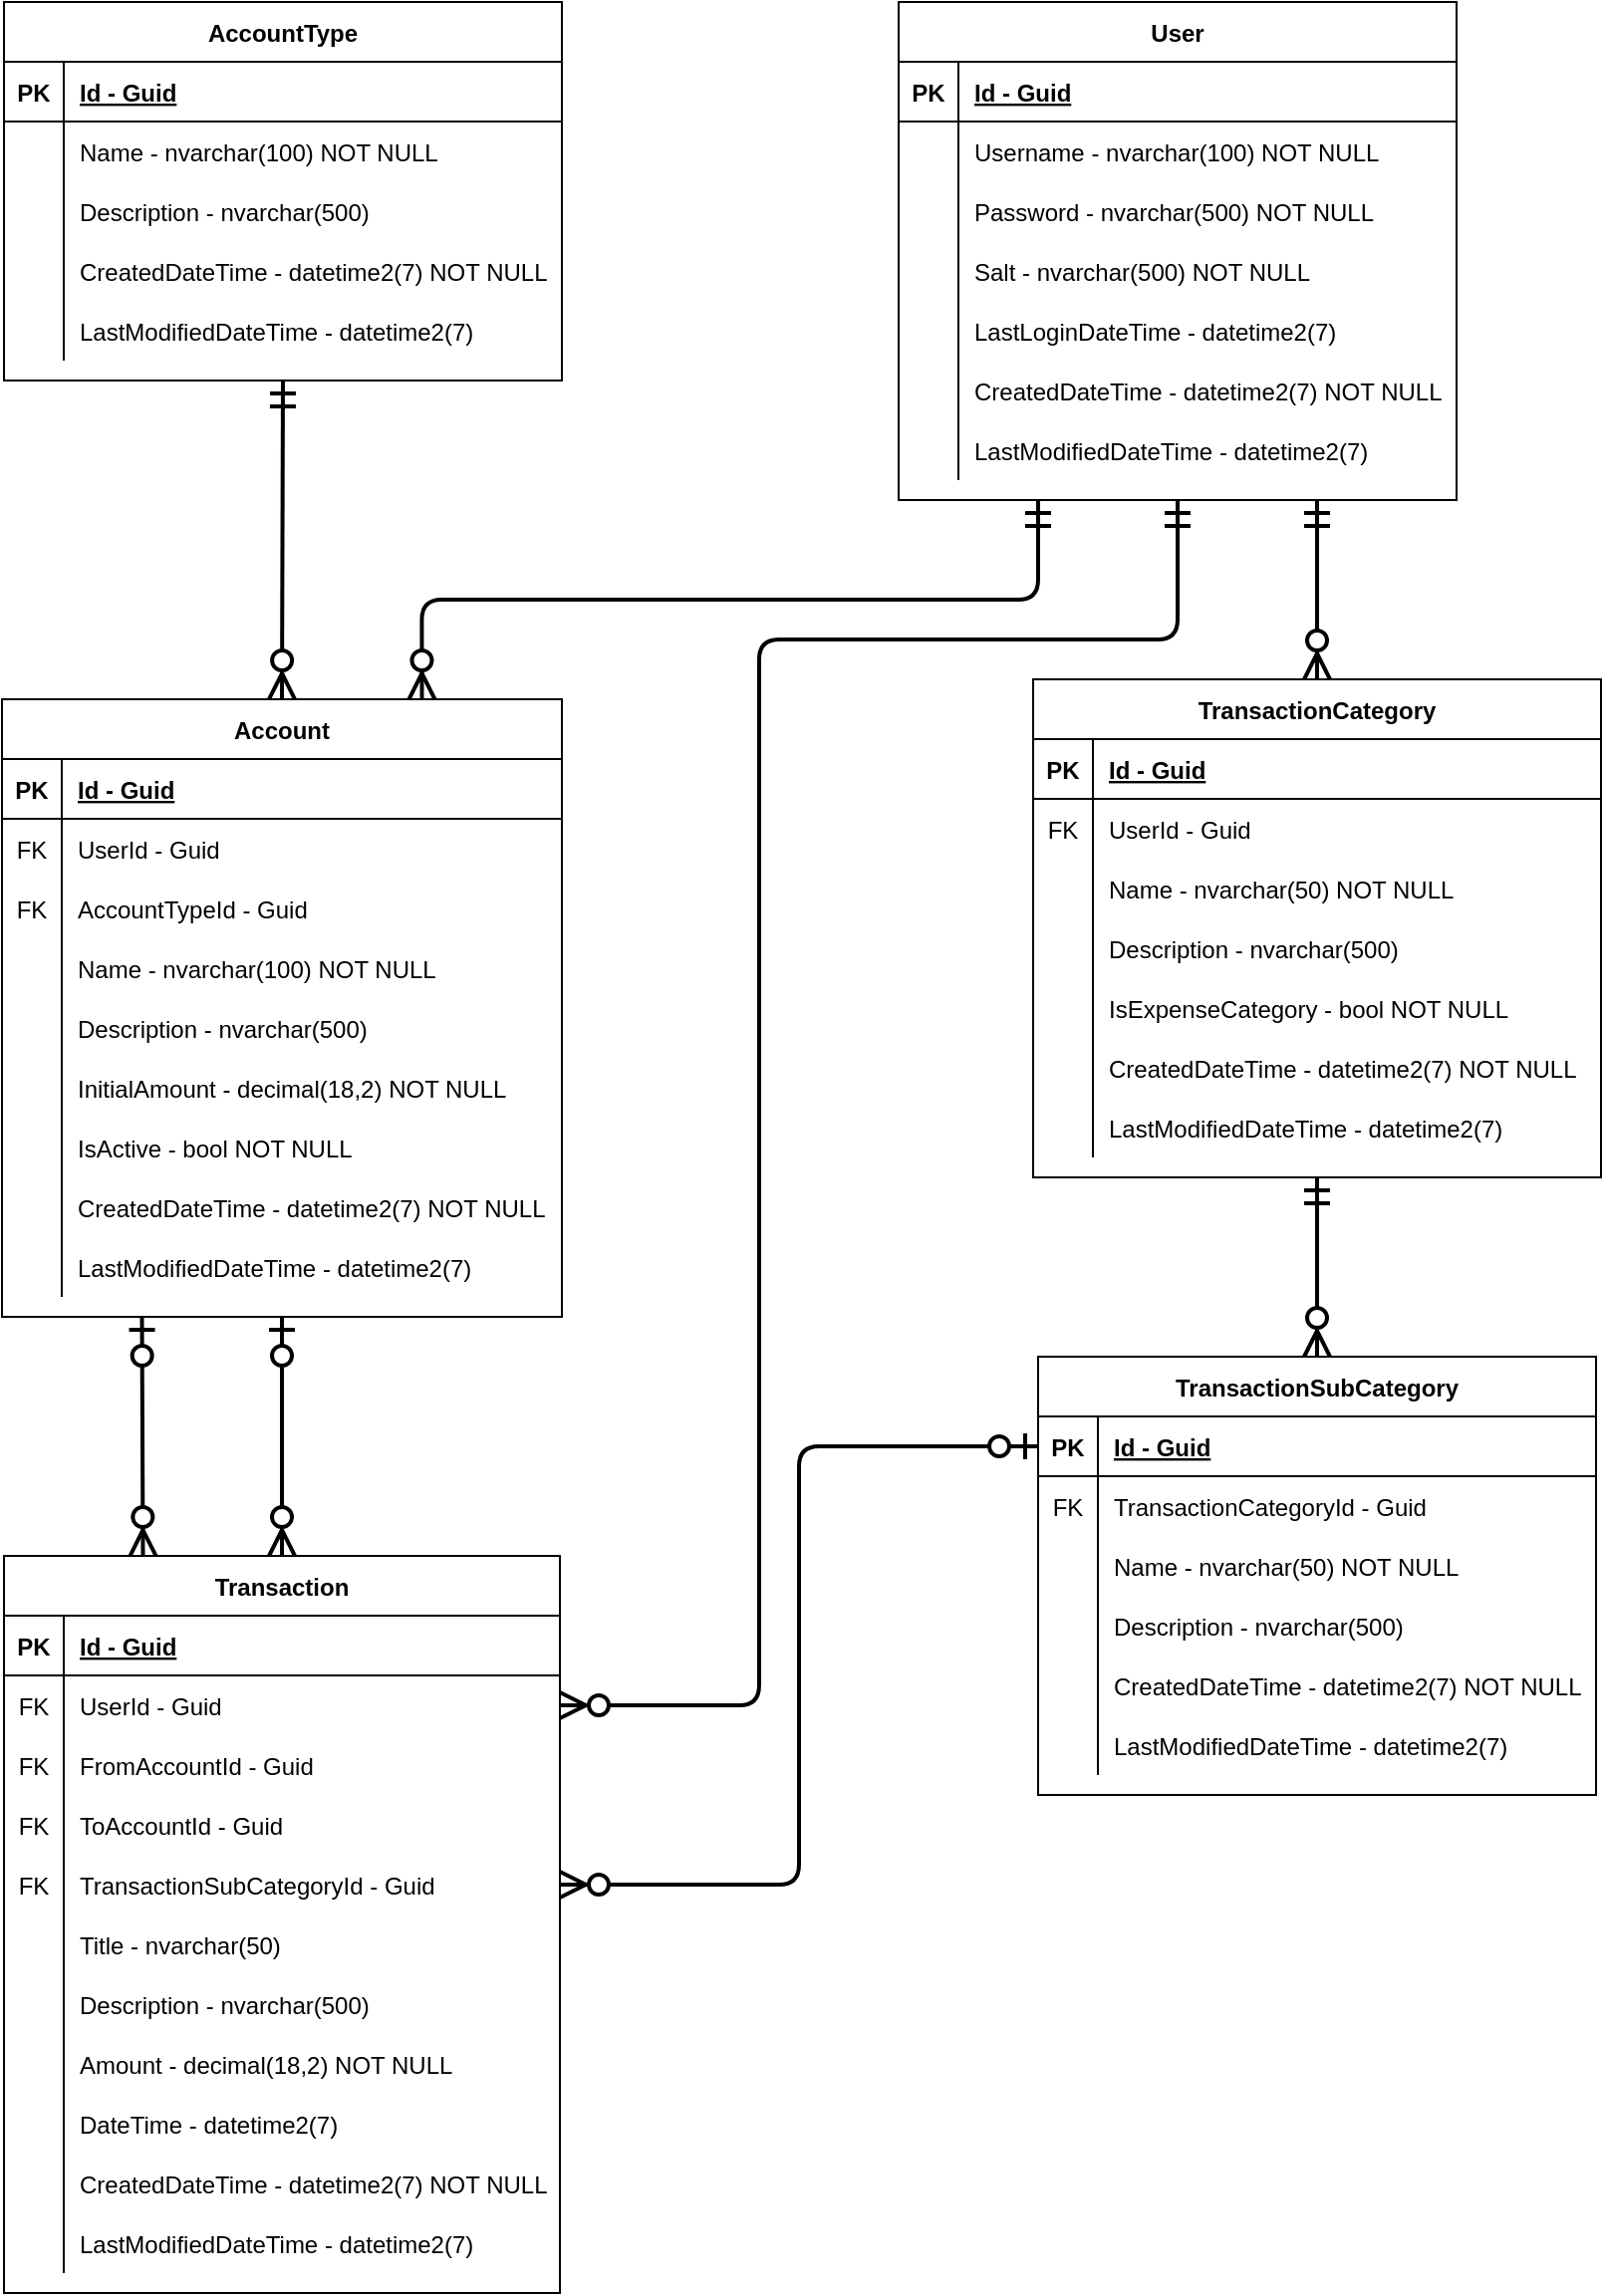 <mxfile version="14.6.13" type="device"><diagram id="8H6qmk9uE7mDLaGIEuPX" name="WalletManager"><mxGraphModel dx="1422" dy="822" grid="1" gridSize="10" guides="1" tooltips="1" connect="1" arrows="1" fold="1" page="1" pageScale="1" pageWidth="827" pageHeight="1169" math="0" shadow="0"><root><mxCell id="0"/><mxCell id="1" parent="0"/><mxCell id="fDsF1Qr9sUk14-kBXj8M-1" value="User" style="shape=table;startSize=30;container=1;collapsible=1;childLayout=tableLayout;fixedRows=1;rowLines=0;fontStyle=1;align=center;resizeLast=1;" vertex="1" parent="1"><mxGeometry x="460" y="10" width="280" height="250" as="geometry"/></mxCell><mxCell id="fDsF1Qr9sUk14-kBXj8M-2" value="" style="shape=partialRectangle;collapsible=0;dropTarget=0;pointerEvents=0;fillColor=none;top=0;left=0;bottom=1;right=0;points=[[0,0.5],[1,0.5]];portConstraint=eastwest;" vertex="1" parent="fDsF1Qr9sUk14-kBXj8M-1"><mxGeometry y="30" width="280" height="30" as="geometry"/></mxCell><mxCell id="fDsF1Qr9sUk14-kBXj8M-3" value="PK" style="shape=partialRectangle;connectable=0;fillColor=none;top=0;left=0;bottom=0;right=0;fontStyle=1;overflow=hidden;" vertex="1" parent="fDsF1Qr9sUk14-kBXj8M-2"><mxGeometry width="30" height="30" as="geometry"/></mxCell><mxCell id="fDsF1Qr9sUk14-kBXj8M-4" value="Id - Guid" style="shape=partialRectangle;connectable=0;fillColor=none;top=0;left=0;bottom=0;right=0;align=left;spacingLeft=6;fontStyle=5;overflow=hidden;" vertex="1" parent="fDsF1Qr9sUk14-kBXj8M-2"><mxGeometry x="30" width="250" height="30" as="geometry"/></mxCell><mxCell id="fDsF1Qr9sUk14-kBXj8M-5" value="" style="shape=partialRectangle;collapsible=0;dropTarget=0;pointerEvents=0;fillColor=none;top=0;left=0;bottom=0;right=0;points=[[0,0.5],[1,0.5]];portConstraint=eastwest;" vertex="1" parent="fDsF1Qr9sUk14-kBXj8M-1"><mxGeometry y="60" width="280" height="30" as="geometry"/></mxCell><mxCell id="fDsF1Qr9sUk14-kBXj8M-6" value="" style="shape=partialRectangle;connectable=0;fillColor=none;top=0;left=0;bottom=0;right=0;editable=1;overflow=hidden;" vertex="1" parent="fDsF1Qr9sUk14-kBXj8M-5"><mxGeometry width="30" height="30" as="geometry"/></mxCell><mxCell id="fDsF1Qr9sUk14-kBXj8M-7" value="Username - nvarchar(100) NOT NULL" style="shape=partialRectangle;connectable=0;fillColor=none;top=0;left=0;bottom=0;right=0;align=left;spacingLeft=6;overflow=hidden;" vertex="1" parent="fDsF1Qr9sUk14-kBXj8M-5"><mxGeometry x="30" width="250" height="30" as="geometry"/></mxCell><mxCell id="fDsF1Qr9sUk14-kBXj8M-8" value="" style="shape=partialRectangle;collapsible=0;dropTarget=0;pointerEvents=0;fillColor=none;top=0;left=0;bottom=0;right=0;points=[[0,0.5],[1,0.5]];portConstraint=eastwest;" vertex="1" parent="fDsF1Qr9sUk14-kBXj8M-1"><mxGeometry y="90" width="280" height="30" as="geometry"/></mxCell><mxCell id="fDsF1Qr9sUk14-kBXj8M-9" value="" style="shape=partialRectangle;connectable=0;fillColor=none;top=0;left=0;bottom=0;right=0;editable=1;overflow=hidden;" vertex="1" parent="fDsF1Qr9sUk14-kBXj8M-8"><mxGeometry width="30" height="30" as="geometry"/></mxCell><mxCell id="fDsF1Qr9sUk14-kBXj8M-10" value="Password - nvarchar(500) NOT NULL" style="shape=partialRectangle;connectable=0;fillColor=none;top=0;left=0;bottom=0;right=0;align=left;spacingLeft=6;overflow=hidden;" vertex="1" parent="fDsF1Qr9sUk14-kBXj8M-8"><mxGeometry x="30" width="250" height="30" as="geometry"/></mxCell><mxCell id="fDsF1Qr9sUk14-kBXj8M-11" value="" style="shape=partialRectangle;collapsible=0;dropTarget=0;pointerEvents=0;fillColor=none;top=0;left=0;bottom=0;right=0;points=[[0,0.5],[1,0.5]];portConstraint=eastwest;" vertex="1" parent="fDsF1Qr9sUk14-kBXj8M-1"><mxGeometry y="120" width="280" height="30" as="geometry"/></mxCell><mxCell id="fDsF1Qr9sUk14-kBXj8M-12" value="" style="shape=partialRectangle;connectable=0;fillColor=none;top=0;left=0;bottom=0;right=0;editable=1;overflow=hidden;" vertex="1" parent="fDsF1Qr9sUk14-kBXj8M-11"><mxGeometry width="30" height="30" as="geometry"/></mxCell><mxCell id="fDsF1Qr9sUk14-kBXj8M-13" value="Salt - nvarchar(500) NOT NULL" style="shape=partialRectangle;connectable=0;fillColor=none;top=0;left=0;bottom=0;right=0;align=left;spacingLeft=6;overflow=hidden;" vertex="1" parent="fDsF1Qr9sUk14-kBXj8M-11"><mxGeometry x="30" width="250" height="30" as="geometry"/></mxCell><mxCell id="fDsF1Qr9sUk14-kBXj8M-14" value="" style="shape=partialRectangle;collapsible=0;dropTarget=0;pointerEvents=0;fillColor=none;top=0;left=0;bottom=0;right=0;points=[[0,0.5],[1,0.5]];portConstraint=eastwest;" vertex="1" parent="fDsF1Qr9sUk14-kBXj8M-1"><mxGeometry y="150" width="280" height="30" as="geometry"/></mxCell><mxCell id="fDsF1Qr9sUk14-kBXj8M-15" value="" style="shape=partialRectangle;connectable=0;fillColor=none;top=0;left=0;bottom=0;right=0;editable=1;overflow=hidden;" vertex="1" parent="fDsF1Qr9sUk14-kBXj8M-14"><mxGeometry width="30" height="30" as="geometry"/></mxCell><mxCell id="fDsF1Qr9sUk14-kBXj8M-16" value="LastLoginDateTime - datetime2(7)" style="shape=partialRectangle;connectable=0;fillColor=none;top=0;left=0;bottom=0;right=0;align=left;spacingLeft=6;overflow=hidden;" vertex="1" parent="fDsF1Qr9sUk14-kBXj8M-14"><mxGeometry x="30" width="250" height="30" as="geometry"/></mxCell><mxCell id="fDsF1Qr9sUk14-kBXj8M-18" value="" style="shape=partialRectangle;collapsible=0;dropTarget=0;pointerEvents=0;fillColor=none;top=0;left=0;bottom=0;right=0;points=[[0,0.5],[1,0.5]];portConstraint=eastwest;" vertex="1" parent="fDsF1Qr9sUk14-kBXj8M-1"><mxGeometry y="180" width="280" height="30" as="geometry"/></mxCell><mxCell id="fDsF1Qr9sUk14-kBXj8M-19" value="" style="shape=partialRectangle;connectable=0;fillColor=none;top=0;left=0;bottom=0;right=0;editable=1;overflow=hidden;" vertex="1" parent="fDsF1Qr9sUk14-kBXj8M-18"><mxGeometry width="30" height="30" as="geometry"/></mxCell><mxCell id="fDsF1Qr9sUk14-kBXj8M-20" value="CreatedDateTime - datetime2(7) NOT NULL" style="shape=partialRectangle;connectable=0;fillColor=none;top=0;left=0;bottom=0;right=0;align=left;spacingLeft=6;overflow=hidden;" vertex="1" parent="fDsF1Qr9sUk14-kBXj8M-18"><mxGeometry x="30" width="250" height="30" as="geometry"/></mxCell><mxCell id="fDsF1Qr9sUk14-kBXj8M-21" value="" style="shape=partialRectangle;collapsible=0;dropTarget=0;pointerEvents=0;fillColor=none;top=0;left=0;bottom=0;right=0;points=[[0,0.5],[1,0.5]];portConstraint=eastwest;" vertex="1" parent="fDsF1Qr9sUk14-kBXj8M-1"><mxGeometry y="210" width="280" height="30" as="geometry"/></mxCell><mxCell id="fDsF1Qr9sUk14-kBXj8M-22" value="" style="shape=partialRectangle;connectable=0;fillColor=none;top=0;left=0;bottom=0;right=0;editable=1;overflow=hidden;" vertex="1" parent="fDsF1Qr9sUk14-kBXj8M-21"><mxGeometry width="30" height="30" as="geometry"/></mxCell><mxCell id="fDsF1Qr9sUk14-kBXj8M-23" value="LastModifiedDateTime - datetime2(7)" style="shape=partialRectangle;connectable=0;fillColor=none;top=0;left=0;bottom=0;right=0;align=left;spacingLeft=6;overflow=hidden;" vertex="1" parent="fDsF1Qr9sUk14-kBXj8M-21"><mxGeometry x="30" width="250" height="30" as="geometry"/></mxCell><mxCell id="fDsF1Qr9sUk14-kBXj8M-24" value="AccountType" style="shape=table;startSize=30;container=1;collapsible=1;childLayout=tableLayout;fixedRows=1;rowLines=0;fontStyle=1;align=center;resizeLast=1;" vertex="1" parent="1"><mxGeometry x="11" y="10" width="280" height="190" as="geometry"/></mxCell><mxCell id="fDsF1Qr9sUk14-kBXj8M-25" value="" style="shape=partialRectangle;collapsible=0;dropTarget=0;pointerEvents=0;fillColor=none;top=0;left=0;bottom=1;right=0;points=[[0,0.5],[1,0.5]];portConstraint=eastwest;" vertex="1" parent="fDsF1Qr9sUk14-kBXj8M-24"><mxGeometry y="30" width="280" height="30" as="geometry"/></mxCell><mxCell id="fDsF1Qr9sUk14-kBXj8M-26" value="PK" style="shape=partialRectangle;connectable=0;fillColor=none;top=0;left=0;bottom=0;right=0;fontStyle=1;overflow=hidden;" vertex="1" parent="fDsF1Qr9sUk14-kBXj8M-25"><mxGeometry width="30" height="30" as="geometry"/></mxCell><mxCell id="fDsF1Qr9sUk14-kBXj8M-27" value="Id - Guid" style="shape=partialRectangle;connectable=0;fillColor=none;top=0;left=0;bottom=0;right=0;align=left;spacingLeft=6;fontStyle=5;overflow=hidden;" vertex="1" parent="fDsF1Qr9sUk14-kBXj8M-25"><mxGeometry x="30" width="250" height="30" as="geometry"/></mxCell><mxCell id="fDsF1Qr9sUk14-kBXj8M-28" value="" style="shape=partialRectangle;collapsible=0;dropTarget=0;pointerEvents=0;fillColor=none;top=0;left=0;bottom=0;right=0;points=[[0,0.5],[1,0.5]];portConstraint=eastwest;" vertex="1" parent="fDsF1Qr9sUk14-kBXj8M-24"><mxGeometry y="60" width="280" height="30" as="geometry"/></mxCell><mxCell id="fDsF1Qr9sUk14-kBXj8M-29" value="" style="shape=partialRectangle;connectable=0;fillColor=none;top=0;left=0;bottom=0;right=0;editable=1;overflow=hidden;" vertex="1" parent="fDsF1Qr9sUk14-kBXj8M-28"><mxGeometry width="30" height="30" as="geometry"/></mxCell><mxCell id="fDsF1Qr9sUk14-kBXj8M-30" value="Name - nvarchar(100) NOT NULL" style="shape=partialRectangle;connectable=0;fillColor=none;top=0;left=0;bottom=0;right=0;align=left;spacingLeft=6;overflow=hidden;" vertex="1" parent="fDsF1Qr9sUk14-kBXj8M-28"><mxGeometry x="30" width="250" height="30" as="geometry"/></mxCell><mxCell id="fDsF1Qr9sUk14-kBXj8M-31" value="" style="shape=partialRectangle;collapsible=0;dropTarget=0;pointerEvents=0;fillColor=none;top=0;left=0;bottom=0;right=0;points=[[0,0.5],[1,0.5]];portConstraint=eastwest;" vertex="1" parent="fDsF1Qr9sUk14-kBXj8M-24"><mxGeometry y="90" width="280" height="30" as="geometry"/></mxCell><mxCell id="fDsF1Qr9sUk14-kBXj8M-32" value="" style="shape=partialRectangle;connectable=0;fillColor=none;top=0;left=0;bottom=0;right=0;editable=1;overflow=hidden;" vertex="1" parent="fDsF1Qr9sUk14-kBXj8M-31"><mxGeometry width="30" height="30" as="geometry"/></mxCell><mxCell id="fDsF1Qr9sUk14-kBXj8M-33" value="Description - nvarchar(500)" style="shape=partialRectangle;connectable=0;fillColor=none;top=0;left=0;bottom=0;right=0;align=left;spacingLeft=6;overflow=hidden;" vertex="1" parent="fDsF1Qr9sUk14-kBXj8M-31"><mxGeometry x="30" width="250" height="30" as="geometry"/></mxCell><mxCell id="fDsF1Qr9sUk14-kBXj8M-34" value="" style="shape=partialRectangle;collapsible=0;dropTarget=0;pointerEvents=0;fillColor=none;top=0;left=0;bottom=0;right=0;points=[[0,0.5],[1,0.5]];portConstraint=eastwest;" vertex="1" parent="fDsF1Qr9sUk14-kBXj8M-24"><mxGeometry y="120" width="280" height="30" as="geometry"/></mxCell><mxCell id="fDsF1Qr9sUk14-kBXj8M-35" value="" style="shape=partialRectangle;connectable=0;fillColor=none;top=0;left=0;bottom=0;right=0;editable=1;overflow=hidden;" vertex="1" parent="fDsF1Qr9sUk14-kBXj8M-34"><mxGeometry width="30" height="30" as="geometry"/></mxCell><mxCell id="fDsF1Qr9sUk14-kBXj8M-36" value="CreatedDateTime - datetime2(7) NOT NULL" style="shape=partialRectangle;connectable=0;fillColor=none;top=0;left=0;bottom=0;right=0;align=left;spacingLeft=6;overflow=hidden;" vertex="1" parent="fDsF1Qr9sUk14-kBXj8M-34"><mxGeometry x="30" width="250" height="30" as="geometry"/></mxCell><mxCell id="fDsF1Qr9sUk14-kBXj8M-37" value="" style="shape=partialRectangle;collapsible=0;dropTarget=0;pointerEvents=0;fillColor=none;top=0;left=0;bottom=0;right=0;points=[[0,0.5],[1,0.5]];portConstraint=eastwest;" vertex="1" parent="fDsF1Qr9sUk14-kBXj8M-24"><mxGeometry y="150" width="280" height="30" as="geometry"/></mxCell><mxCell id="fDsF1Qr9sUk14-kBXj8M-38" value="" style="shape=partialRectangle;connectable=0;fillColor=none;top=0;left=0;bottom=0;right=0;editable=1;overflow=hidden;" vertex="1" parent="fDsF1Qr9sUk14-kBXj8M-37"><mxGeometry width="30" height="30" as="geometry"/></mxCell><mxCell id="fDsF1Qr9sUk14-kBXj8M-39" value="LastModifiedDateTime - datetime2(7)" style="shape=partialRectangle;connectable=0;fillColor=none;top=0;left=0;bottom=0;right=0;align=left;spacingLeft=6;overflow=hidden;" vertex="1" parent="fDsF1Qr9sUk14-kBXj8M-37"><mxGeometry x="30" width="250" height="30" as="geometry"/></mxCell><mxCell id="fDsF1Qr9sUk14-kBXj8M-40" value="Account" style="shape=table;startSize=30;container=1;collapsible=1;childLayout=tableLayout;fixedRows=1;rowLines=0;fontStyle=1;align=center;resizeLast=1;" vertex="1" parent="1"><mxGeometry x="10" y="360" width="281" height="310" as="geometry"/></mxCell><mxCell id="fDsF1Qr9sUk14-kBXj8M-41" value="" style="shape=partialRectangle;collapsible=0;dropTarget=0;pointerEvents=0;fillColor=none;top=0;left=0;bottom=1;right=0;points=[[0,0.5],[1,0.5]];portConstraint=eastwest;" vertex="1" parent="fDsF1Qr9sUk14-kBXj8M-40"><mxGeometry y="30" width="281" height="30" as="geometry"/></mxCell><mxCell id="fDsF1Qr9sUk14-kBXj8M-42" value="PK" style="shape=partialRectangle;connectable=0;fillColor=none;top=0;left=0;bottom=0;right=0;fontStyle=1;overflow=hidden;" vertex="1" parent="fDsF1Qr9sUk14-kBXj8M-41"><mxGeometry width="30" height="30" as="geometry"/></mxCell><mxCell id="fDsF1Qr9sUk14-kBXj8M-43" value="Id - Guid" style="shape=partialRectangle;connectable=0;fillColor=none;top=0;left=0;bottom=0;right=0;align=left;spacingLeft=6;fontStyle=5;overflow=hidden;" vertex="1" parent="fDsF1Qr9sUk14-kBXj8M-41"><mxGeometry x="30" width="251" height="30" as="geometry"/></mxCell><mxCell id="fDsF1Qr9sUk14-kBXj8M-44" value="" style="shape=partialRectangle;collapsible=0;dropTarget=0;pointerEvents=0;fillColor=none;top=0;left=0;bottom=0;right=0;points=[[0,0.5],[1,0.5]];portConstraint=eastwest;" vertex="1" parent="fDsF1Qr9sUk14-kBXj8M-40"><mxGeometry y="60" width="281" height="30" as="geometry"/></mxCell><mxCell id="fDsF1Qr9sUk14-kBXj8M-45" value="FK" style="shape=partialRectangle;connectable=0;fillColor=none;top=0;left=0;bottom=0;right=0;editable=1;overflow=hidden;" vertex="1" parent="fDsF1Qr9sUk14-kBXj8M-44"><mxGeometry width="30" height="30" as="geometry"/></mxCell><mxCell id="fDsF1Qr9sUk14-kBXj8M-46" value="UserId - Guid" style="shape=partialRectangle;connectable=0;fillColor=none;top=0;left=0;bottom=0;right=0;align=left;spacingLeft=6;overflow=hidden;" vertex="1" parent="fDsF1Qr9sUk14-kBXj8M-44"><mxGeometry x="30" width="251" height="30" as="geometry"/></mxCell><mxCell id="fDsF1Qr9sUk14-kBXj8M-53" value="" style="shape=partialRectangle;collapsible=0;dropTarget=0;pointerEvents=0;fillColor=none;top=0;left=0;bottom=0;right=0;points=[[0,0.5],[1,0.5]];portConstraint=eastwest;" vertex="1" parent="fDsF1Qr9sUk14-kBXj8M-40"><mxGeometry y="90" width="281" height="30" as="geometry"/></mxCell><mxCell id="fDsF1Qr9sUk14-kBXj8M-54" value="FK" style="shape=partialRectangle;connectable=0;fillColor=none;top=0;left=0;bottom=0;right=0;editable=1;overflow=hidden;" vertex="1" parent="fDsF1Qr9sUk14-kBXj8M-53"><mxGeometry width="30" height="30" as="geometry"/></mxCell><mxCell id="fDsF1Qr9sUk14-kBXj8M-55" value="AccountTypeId - Guid" style="shape=partialRectangle;connectable=0;fillColor=none;top=0;left=0;bottom=0;right=0;align=left;spacingLeft=6;overflow=hidden;" vertex="1" parent="fDsF1Qr9sUk14-kBXj8M-53"><mxGeometry x="30" width="251" height="30" as="geometry"/></mxCell><mxCell id="fDsF1Qr9sUk14-kBXj8M-47" value="" style="shape=partialRectangle;collapsible=0;dropTarget=0;pointerEvents=0;fillColor=none;top=0;left=0;bottom=0;right=0;points=[[0,0.5],[1,0.5]];portConstraint=eastwest;" vertex="1" parent="fDsF1Qr9sUk14-kBXj8M-40"><mxGeometry y="120" width="281" height="30" as="geometry"/></mxCell><mxCell id="fDsF1Qr9sUk14-kBXj8M-48" value="" style="shape=partialRectangle;connectable=0;fillColor=none;top=0;left=0;bottom=0;right=0;editable=1;overflow=hidden;" vertex="1" parent="fDsF1Qr9sUk14-kBXj8M-47"><mxGeometry width="30" height="30" as="geometry"/></mxCell><mxCell id="fDsF1Qr9sUk14-kBXj8M-49" value="Name - nvarchar(100) NOT NULL" style="shape=partialRectangle;connectable=0;fillColor=none;top=0;left=0;bottom=0;right=0;align=left;spacingLeft=6;overflow=hidden;" vertex="1" parent="fDsF1Qr9sUk14-kBXj8M-47"><mxGeometry x="30" width="251" height="30" as="geometry"/></mxCell><mxCell id="fDsF1Qr9sUk14-kBXj8M-50" value="" style="shape=partialRectangle;collapsible=0;dropTarget=0;pointerEvents=0;fillColor=none;top=0;left=0;bottom=0;right=0;points=[[0,0.5],[1,0.5]];portConstraint=eastwest;" vertex="1" parent="fDsF1Qr9sUk14-kBXj8M-40"><mxGeometry y="150" width="281" height="30" as="geometry"/></mxCell><mxCell id="fDsF1Qr9sUk14-kBXj8M-51" value="" style="shape=partialRectangle;connectable=0;fillColor=none;top=0;left=0;bottom=0;right=0;editable=1;overflow=hidden;" vertex="1" parent="fDsF1Qr9sUk14-kBXj8M-50"><mxGeometry width="30" height="30" as="geometry"/></mxCell><mxCell id="fDsF1Qr9sUk14-kBXj8M-52" value="Description - nvarchar(500)" style="shape=partialRectangle;connectable=0;fillColor=none;top=0;left=0;bottom=0;right=0;align=left;spacingLeft=6;overflow=hidden;" vertex="1" parent="fDsF1Qr9sUk14-kBXj8M-50"><mxGeometry x="30" width="251" height="30" as="geometry"/></mxCell><mxCell id="fDsF1Qr9sUk14-kBXj8M-56" value="" style="shape=partialRectangle;collapsible=0;dropTarget=0;pointerEvents=0;fillColor=none;top=0;left=0;bottom=0;right=0;points=[[0,0.5],[1,0.5]];portConstraint=eastwest;" vertex="1" parent="fDsF1Qr9sUk14-kBXj8M-40"><mxGeometry y="180" width="281" height="30" as="geometry"/></mxCell><mxCell id="fDsF1Qr9sUk14-kBXj8M-57" value="" style="shape=partialRectangle;connectable=0;fillColor=none;top=0;left=0;bottom=0;right=0;editable=1;overflow=hidden;" vertex="1" parent="fDsF1Qr9sUk14-kBXj8M-56"><mxGeometry width="30" height="30" as="geometry"/></mxCell><mxCell id="fDsF1Qr9sUk14-kBXj8M-58" value="InitialAmount - decimal(18,2) NOT NULL" style="shape=partialRectangle;connectable=0;fillColor=none;top=0;left=0;bottom=0;right=0;align=left;spacingLeft=6;overflow=hidden;" vertex="1" parent="fDsF1Qr9sUk14-kBXj8M-56"><mxGeometry x="30" width="251" height="30" as="geometry"/></mxCell><mxCell id="fDsF1Qr9sUk14-kBXj8M-59" value="" style="shape=partialRectangle;collapsible=0;dropTarget=0;pointerEvents=0;fillColor=none;top=0;left=0;bottom=0;right=0;points=[[0,0.5],[1,0.5]];portConstraint=eastwest;" vertex="1" parent="fDsF1Qr9sUk14-kBXj8M-40"><mxGeometry y="210" width="281" height="30" as="geometry"/></mxCell><mxCell id="fDsF1Qr9sUk14-kBXj8M-60" value="" style="shape=partialRectangle;connectable=0;fillColor=none;top=0;left=0;bottom=0;right=0;editable=1;overflow=hidden;" vertex="1" parent="fDsF1Qr9sUk14-kBXj8M-59"><mxGeometry width="30" height="30" as="geometry"/></mxCell><mxCell id="fDsF1Qr9sUk14-kBXj8M-61" value="IsActive - bool NOT NULL" style="shape=partialRectangle;connectable=0;fillColor=none;top=0;left=0;bottom=0;right=0;align=left;spacingLeft=6;overflow=hidden;" vertex="1" parent="fDsF1Qr9sUk14-kBXj8M-59"><mxGeometry x="30" width="251" height="30" as="geometry"/></mxCell><mxCell id="fDsF1Qr9sUk14-kBXj8M-62" value="" style="shape=partialRectangle;collapsible=0;dropTarget=0;pointerEvents=0;fillColor=none;top=0;left=0;bottom=0;right=0;points=[[0,0.5],[1,0.5]];portConstraint=eastwest;" vertex="1" parent="fDsF1Qr9sUk14-kBXj8M-40"><mxGeometry y="240" width="281" height="30" as="geometry"/></mxCell><mxCell id="fDsF1Qr9sUk14-kBXj8M-63" value="" style="shape=partialRectangle;connectable=0;fillColor=none;top=0;left=0;bottom=0;right=0;editable=1;overflow=hidden;" vertex="1" parent="fDsF1Qr9sUk14-kBXj8M-62"><mxGeometry width="30" height="30" as="geometry"/></mxCell><mxCell id="fDsF1Qr9sUk14-kBXj8M-64" value="CreatedDateTime - datetime2(7) NOT NULL" style="shape=partialRectangle;connectable=0;fillColor=none;top=0;left=0;bottom=0;right=0;align=left;spacingLeft=6;overflow=hidden;" vertex="1" parent="fDsF1Qr9sUk14-kBXj8M-62"><mxGeometry x="30" width="251" height="30" as="geometry"/></mxCell><mxCell id="fDsF1Qr9sUk14-kBXj8M-65" value="" style="shape=partialRectangle;collapsible=0;dropTarget=0;pointerEvents=0;fillColor=none;top=0;left=0;bottom=0;right=0;points=[[0,0.5],[1,0.5]];portConstraint=eastwest;" vertex="1" parent="fDsF1Qr9sUk14-kBXj8M-40"><mxGeometry y="270" width="281" height="30" as="geometry"/></mxCell><mxCell id="fDsF1Qr9sUk14-kBXj8M-66" value="" style="shape=partialRectangle;connectable=0;fillColor=none;top=0;left=0;bottom=0;right=0;editable=1;overflow=hidden;" vertex="1" parent="fDsF1Qr9sUk14-kBXj8M-65"><mxGeometry width="30" height="30" as="geometry"/></mxCell><mxCell id="fDsF1Qr9sUk14-kBXj8M-67" value="LastModifiedDateTime - datetime2(7)" style="shape=partialRectangle;connectable=0;fillColor=none;top=0;left=0;bottom=0;right=0;align=left;spacingLeft=6;overflow=hidden;" vertex="1" parent="fDsF1Qr9sUk14-kBXj8M-65"><mxGeometry x="30" width="251" height="30" as="geometry"/></mxCell><mxCell id="fDsF1Qr9sUk14-kBXj8M-68" value="" style="fontSize=12;html=1;endArrow=ERzeroToMany;startArrow=ERmandOne;exitX=0.25;exitY=1;exitDx=0;exitDy=0;strokeWidth=2;endSize=10;startSize=10;entryX=0.75;entryY=0;entryDx=0;entryDy=0;edgeStyle=orthogonalEdgeStyle;" edge="1" parent="1" source="fDsF1Qr9sUk14-kBXj8M-1" target="fDsF1Qr9sUk14-kBXj8M-40"><mxGeometry width="100" height="100" relative="1" as="geometry"><mxPoint x="371" y="440" as="sourcePoint"/><mxPoint x="361" y="310" as="targetPoint"/></mxGeometry></mxCell><mxCell id="fDsF1Qr9sUk14-kBXj8M-70" value="" style="fontSize=12;html=1;endArrow=ERzeroToMany;startArrow=ERmandOne;exitX=0.5;exitY=1;exitDx=0;exitDy=0;entryX=0.5;entryY=0;entryDx=0;entryDy=0;strokeWidth=2;endSize=10;startSize=10;" edge="1" parent="1" source="fDsF1Qr9sUk14-kBXj8M-24" target="fDsF1Qr9sUk14-kBXj8M-40"><mxGeometry width="100" height="100" relative="1" as="geometry"><mxPoint x="461" y="390" as="sourcePoint"/><mxPoint x="460.5" y="490" as="targetPoint"/></mxGeometry></mxCell><mxCell id="fDsF1Qr9sUk14-kBXj8M-71" value="TransactionCategory" style="shape=table;startSize=30;container=1;collapsible=1;childLayout=tableLayout;fixedRows=1;rowLines=0;fontStyle=1;align=center;resizeLast=1;" vertex="1" parent="1"><mxGeometry x="527.5" y="350" width="285" height="250" as="geometry"/></mxCell><mxCell id="fDsF1Qr9sUk14-kBXj8M-72" value="" style="shape=partialRectangle;collapsible=0;dropTarget=0;pointerEvents=0;fillColor=none;top=0;left=0;bottom=1;right=0;points=[[0,0.5],[1,0.5]];portConstraint=eastwest;" vertex="1" parent="fDsF1Qr9sUk14-kBXj8M-71"><mxGeometry y="30" width="285" height="30" as="geometry"/></mxCell><mxCell id="fDsF1Qr9sUk14-kBXj8M-73" value="PK" style="shape=partialRectangle;connectable=0;fillColor=none;top=0;left=0;bottom=0;right=0;fontStyle=1;overflow=hidden;" vertex="1" parent="fDsF1Qr9sUk14-kBXj8M-72"><mxGeometry width="30" height="30" as="geometry"/></mxCell><mxCell id="fDsF1Qr9sUk14-kBXj8M-74" value="Id - Guid" style="shape=partialRectangle;connectable=0;fillColor=none;top=0;left=0;bottom=0;right=0;align=left;spacingLeft=6;fontStyle=5;overflow=hidden;" vertex="1" parent="fDsF1Qr9sUk14-kBXj8M-72"><mxGeometry x="30" width="255" height="30" as="geometry"/></mxCell><mxCell id="fDsF1Qr9sUk14-kBXj8M-75" value="" style="shape=partialRectangle;collapsible=0;dropTarget=0;pointerEvents=0;fillColor=none;top=0;left=0;bottom=0;right=0;points=[[0,0.5],[1,0.5]];portConstraint=eastwest;" vertex="1" parent="fDsF1Qr9sUk14-kBXj8M-71"><mxGeometry y="60" width="285" height="30" as="geometry"/></mxCell><mxCell id="fDsF1Qr9sUk14-kBXj8M-76" value="FK" style="shape=partialRectangle;connectable=0;fillColor=none;top=0;left=0;bottom=0;right=0;editable=1;overflow=hidden;" vertex="1" parent="fDsF1Qr9sUk14-kBXj8M-75"><mxGeometry width="30" height="30" as="geometry"/></mxCell><mxCell id="fDsF1Qr9sUk14-kBXj8M-77" value="UserId - Guid" style="shape=partialRectangle;connectable=0;fillColor=none;top=0;left=0;bottom=0;right=0;align=left;spacingLeft=6;overflow=hidden;" vertex="1" parent="fDsF1Qr9sUk14-kBXj8M-75"><mxGeometry x="30" width="255" height="30" as="geometry"/></mxCell><mxCell id="fDsF1Qr9sUk14-kBXj8M-78" value="" style="shape=partialRectangle;collapsible=0;dropTarget=0;pointerEvents=0;fillColor=none;top=0;left=0;bottom=0;right=0;points=[[0,0.5],[1,0.5]];portConstraint=eastwest;" vertex="1" parent="fDsF1Qr9sUk14-kBXj8M-71"><mxGeometry y="90" width="285" height="30" as="geometry"/></mxCell><mxCell id="fDsF1Qr9sUk14-kBXj8M-79" value="" style="shape=partialRectangle;connectable=0;fillColor=none;top=0;left=0;bottom=0;right=0;editable=1;overflow=hidden;" vertex="1" parent="fDsF1Qr9sUk14-kBXj8M-78"><mxGeometry width="30" height="30" as="geometry"/></mxCell><mxCell id="fDsF1Qr9sUk14-kBXj8M-80" value="Name - nvarchar(50) NOT NULL" style="shape=partialRectangle;connectable=0;fillColor=none;top=0;left=0;bottom=0;right=0;align=left;spacingLeft=6;overflow=hidden;" vertex="1" parent="fDsF1Qr9sUk14-kBXj8M-78"><mxGeometry x="30" width="255" height="30" as="geometry"/></mxCell><mxCell id="fDsF1Qr9sUk14-kBXj8M-81" value="" style="shape=partialRectangle;collapsible=0;dropTarget=0;pointerEvents=0;fillColor=none;top=0;left=0;bottom=0;right=0;points=[[0,0.5],[1,0.5]];portConstraint=eastwest;" vertex="1" parent="fDsF1Qr9sUk14-kBXj8M-71"><mxGeometry y="120" width="285" height="30" as="geometry"/></mxCell><mxCell id="fDsF1Qr9sUk14-kBXj8M-82" value="" style="shape=partialRectangle;connectable=0;fillColor=none;top=0;left=0;bottom=0;right=0;editable=1;overflow=hidden;" vertex="1" parent="fDsF1Qr9sUk14-kBXj8M-81"><mxGeometry width="30" height="30" as="geometry"/></mxCell><mxCell id="fDsF1Qr9sUk14-kBXj8M-83" value="Description - nvarchar(500)" style="shape=partialRectangle;connectable=0;fillColor=none;top=0;left=0;bottom=0;right=0;align=left;spacingLeft=6;overflow=hidden;" vertex="1" parent="fDsF1Qr9sUk14-kBXj8M-81"><mxGeometry x="30" width="255" height="30" as="geometry"/></mxCell><mxCell id="fDsF1Qr9sUk14-kBXj8M-85" value="" style="shape=partialRectangle;collapsible=0;dropTarget=0;pointerEvents=0;fillColor=none;top=0;left=0;bottom=0;right=0;points=[[0,0.5],[1,0.5]];portConstraint=eastwest;" vertex="1" parent="fDsF1Qr9sUk14-kBXj8M-71"><mxGeometry y="150" width="285" height="30" as="geometry"/></mxCell><mxCell id="fDsF1Qr9sUk14-kBXj8M-86" value="" style="shape=partialRectangle;connectable=0;fillColor=none;top=0;left=0;bottom=0;right=0;editable=1;overflow=hidden;" vertex="1" parent="fDsF1Qr9sUk14-kBXj8M-85"><mxGeometry width="30" height="30" as="geometry"/></mxCell><mxCell id="fDsF1Qr9sUk14-kBXj8M-87" value="IsExpenseCategory - bool NOT NULL" style="shape=partialRectangle;connectable=0;fillColor=none;top=0;left=0;bottom=0;right=0;align=left;spacingLeft=6;overflow=hidden;" vertex="1" parent="fDsF1Qr9sUk14-kBXj8M-85"><mxGeometry x="30" width="255" height="30" as="geometry"/></mxCell><mxCell id="fDsF1Qr9sUk14-kBXj8M-91" value="" style="shape=partialRectangle;collapsible=0;dropTarget=0;pointerEvents=0;fillColor=none;top=0;left=0;bottom=0;right=0;points=[[0,0.5],[1,0.5]];portConstraint=eastwest;" vertex="1" parent="fDsF1Qr9sUk14-kBXj8M-71"><mxGeometry y="180" width="285" height="30" as="geometry"/></mxCell><mxCell id="fDsF1Qr9sUk14-kBXj8M-92" value="" style="shape=partialRectangle;connectable=0;fillColor=none;top=0;left=0;bottom=0;right=0;editable=1;overflow=hidden;" vertex="1" parent="fDsF1Qr9sUk14-kBXj8M-91"><mxGeometry width="30" height="30" as="geometry"/></mxCell><mxCell id="fDsF1Qr9sUk14-kBXj8M-93" value="CreatedDateTime - datetime2(7) NOT NULL" style="shape=partialRectangle;connectable=0;fillColor=none;top=0;left=0;bottom=0;right=0;align=left;spacingLeft=6;overflow=hidden;" vertex="1" parent="fDsF1Qr9sUk14-kBXj8M-91"><mxGeometry x="30" width="255" height="30" as="geometry"/></mxCell><mxCell id="fDsF1Qr9sUk14-kBXj8M-88" value="" style="shape=partialRectangle;collapsible=0;dropTarget=0;pointerEvents=0;fillColor=none;top=0;left=0;bottom=0;right=0;points=[[0,0.5],[1,0.5]];portConstraint=eastwest;" vertex="1" parent="fDsF1Qr9sUk14-kBXj8M-71"><mxGeometry y="210" width="285" height="30" as="geometry"/></mxCell><mxCell id="fDsF1Qr9sUk14-kBXj8M-89" value="" style="shape=partialRectangle;connectable=0;fillColor=none;top=0;left=0;bottom=0;right=0;editable=1;overflow=hidden;" vertex="1" parent="fDsF1Qr9sUk14-kBXj8M-88"><mxGeometry width="30" height="30" as="geometry"/></mxCell><mxCell id="fDsF1Qr9sUk14-kBXj8M-90" value="LastModifiedDateTime - datetime2(7)" style="shape=partialRectangle;connectable=0;fillColor=none;top=0;left=0;bottom=0;right=0;align=left;spacingLeft=6;overflow=hidden;" vertex="1" parent="fDsF1Qr9sUk14-kBXj8M-88"><mxGeometry x="30" width="255" height="30" as="geometry"/></mxCell><mxCell id="fDsF1Qr9sUk14-kBXj8M-84" value="" style="fontSize=12;html=1;endArrow=ERzeroToMany;startArrow=ERmandOne;exitX=0.75;exitY=1;exitDx=0;exitDy=0;strokeWidth=2;endSize=10;startSize=10;entryX=0.5;entryY=0;entryDx=0;entryDy=0;" edge="1" parent="1" source="fDsF1Qr9sUk14-kBXj8M-1" target="fDsF1Qr9sUk14-kBXj8M-71"><mxGeometry width="100" height="100" relative="1" as="geometry"><mxPoint x="631.25" y="600" as="sourcePoint"/><mxPoint x="391" y="580" as="targetPoint"/></mxGeometry></mxCell><mxCell id="fDsF1Qr9sUk14-kBXj8M-94" value="TransactionSubCategory" style="shape=table;startSize=30;container=1;collapsible=1;childLayout=tableLayout;fixedRows=1;rowLines=0;fontStyle=1;align=center;resizeLast=1;" vertex="1" parent="1"><mxGeometry x="530" y="690" width="280" height="220" as="geometry"/></mxCell><mxCell id="fDsF1Qr9sUk14-kBXj8M-95" value="" style="shape=partialRectangle;collapsible=0;dropTarget=0;pointerEvents=0;fillColor=none;top=0;left=0;bottom=1;right=0;points=[[0,0.5],[1,0.5]];portConstraint=eastwest;" vertex="1" parent="fDsF1Qr9sUk14-kBXj8M-94"><mxGeometry y="30" width="280" height="30" as="geometry"/></mxCell><mxCell id="fDsF1Qr9sUk14-kBXj8M-96" value="PK" style="shape=partialRectangle;connectable=0;fillColor=none;top=0;left=0;bottom=0;right=0;fontStyle=1;overflow=hidden;" vertex="1" parent="fDsF1Qr9sUk14-kBXj8M-95"><mxGeometry width="30" height="30" as="geometry"/></mxCell><mxCell id="fDsF1Qr9sUk14-kBXj8M-97" value="Id - Guid" style="shape=partialRectangle;connectable=0;fillColor=none;top=0;left=0;bottom=0;right=0;align=left;spacingLeft=6;fontStyle=5;overflow=hidden;" vertex="1" parent="fDsF1Qr9sUk14-kBXj8M-95"><mxGeometry x="30" width="250" height="30" as="geometry"/></mxCell><mxCell id="fDsF1Qr9sUk14-kBXj8M-110" value="" style="shape=partialRectangle;collapsible=0;dropTarget=0;pointerEvents=0;fillColor=none;top=0;left=0;bottom=0;right=0;points=[[0,0.5],[1,0.5]];portConstraint=eastwest;" vertex="1" parent="fDsF1Qr9sUk14-kBXj8M-94"><mxGeometry y="60" width="280" height="30" as="geometry"/></mxCell><mxCell id="fDsF1Qr9sUk14-kBXj8M-111" value="FK" style="shape=partialRectangle;connectable=0;fillColor=none;top=0;left=0;bottom=0;right=0;editable=1;overflow=hidden;" vertex="1" parent="fDsF1Qr9sUk14-kBXj8M-110"><mxGeometry width="30" height="30" as="geometry"/></mxCell><mxCell id="fDsF1Qr9sUk14-kBXj8M-112" value="TransactionCategoryId - Guid" style="shape=partialRectangle;connectable=0;fillColor=none;top=0;left=0;bottom=0;right=0;align=left;spacingLeft=6;overflow=hidden;" vertex="1" parent="fDsF1Qr9sUk14-kBXj8M-110"><mxGeometry x="30" width="250" height="30" as="geometry"/></mxCell><mxCell id="fDsF1Qr9sUk14-kBXj8M-98" value="" style="shape=partialRectangle;collapsible=0;dropTarget=0;pointerEvents=0;fillColor=none;top=0;left=0;bottom=0;right=0;points=[[0,0.5],[1,0.5]];portConstraint=eastwest;" vertex="1" parent="fDsF1Qr9sUk14-kBXj8M-94"><mxGeometry y="90" width="280" height="30" as="geometry"/></mxCell><mxCell id="fDsF1Qr9sUk14-kBXj8M-99" value="" style="shape=partialRectangle;connectable=0;fillColor=none;top=0;left=0;bottom=0;right=0;editable=1;overflow=hidden;" vertex="1" parent="fDsF1Qr9sUk14-kBXj8M-98"><mxGeometry width="30" height="30" as="geometry"/></mxCell><mxCell id="fDsF1Qr9sUk14-kBXj8M-100" value="Name - nvarchar(50) NOT NULL" style="shape=partialRectangle;connectable=0;fillColor=none;top=0;left=0;bottom=0;right=0;align=left;spacingLeft=6;overflow=hidden;" vertex="1" parent="fDsF1Qr9sUk14-kBXj8M-98"><mxGeometry x="30" width="250" height="30" as="geometry"/></mxCell><mxCell id="fDsF1Qr9sUk14-kBXj8M-101" value="" style="shape=partialRectangle;collapsible=0;dropTarget=0;pointerEvents=0;fillColor=none;top=0;left=0;bottom=0;right=0;points=[[0,0.5],[1,0.5]];portConstraint=eastwest;" vertex="1" parent="fDsF1Qr9sUk14-kBXj8M-94"><mxGeometry y="120" width="280" height="30" as="geometry"/></mxCell><mxCell id="fDsF1Qr9sUk14-kBXj8M-102" value="" style="shape=partialRectangle;connectable=0;fillColor=none;top=0;left=0;bottom=0;right=0;editable=1;overflow=hidden;" vertex="1" parent="fDsF1Qr9sUk14-kBXj8M-101"><mxGeometry width="30" height="30" as="geometry"/></mxCell><mxCell id="fDsF1Qr9sUk14-kBXj8M-103" value="Description - nvarchar(500)" style="shape=partialRectangle;connectable=0;fillColor=none;top=0;left=0;bottom=0;right=0;align=left;spacingLeft=6;overflow=hidden;" vertex="1" parent="fDsF1Qr9sUk14-kBXj8M-101"><mxGeometry x="30" width="250" height="30" as="geometry"/></mxCell><mxCell id="fDsF1Qr9sUk14-kBXj8M-104" value="" style="shape=partialRectangle;collapsible=0;dropTarget=0;pointerEvents=0;fillColor=none;top=0;left=0;bottom=0;right=0;points=[[0,0.5],[1,0.5]];portConstraint=eastwest;" vertex="1" parent="fDsF1Qr9sUk14-kBXj8M-94"><mxGeometry y="150" width="280" height="30" as="geometry"/></mxCell><mxCell id="fDsF1Qr9sUk14-kBXj8M-105" value="" style="shape=partialRectangle;connectable=0;fillColor=none;top=0;left=0;bottom=0;right=0;editable=1;overflow=hidden;" vertex="1" parent="fDsF1Qr9sUk14-kBXj8M-104"><mxGeometry width="30" height="30" as="geometry"/></mxCell><mxCell id="fDsF1Qr9sUk14-kBXj8M-106" value="CreatedDateTime - datetime2(7) NOT NULL" style="shape=partialRectangle;connectable=0;fillColor=none;top=0;left=0;bottom=0;right=0;align=left;spacingLeft=6;overflow=hidden;" vertex="1" parent="fDsF1Qr9sUk14-kBXj8M-104"><mxGeometry x="30" width="250" height="30" as="geometry"/></mxCell><mxCell id="fDsF1Qr9sUk14-kBXj8M-107" value="" style="shape=partialRectangle;collapsible=0;dropTarget=0;pointerEvents=0;fillColor=none;top=0;left=0;bottom=0;right=0;points=[[0,0.5],[1,0.5]];portConstraint=eastwest;" vertex="1" parent="fDsF1Qr9sUk14-kBXj8M-94"><mxGeometry y="180" width="280" height="30" as="geometry"/></mxCell><mxCell id="fDsF1Qr9sUk14-kBXj8M-108" value="" style="shape=partialRectangle;connectable=0;fillColor=none;top=0;left=0;bottom=0;right=0;editable=1;overflow=hidden;" vertex="1" parent="fDsF1Qr9sUk14-kBXj8M-107"><mxGeometry width="30" height="30" as="geometry"/></mxCell><mxCell id="fDsF1Qr9sUk14-kBXj8M-109" value="LastModifiedDateTime - datetime2(7)" style="shape=partialRectangle;connectable=0;fillColor=none;top=0;left=0;bottom=0;right=0;align=left;spacingLeft=6;overflow=hidden;" vertex="1" parent="fDsF1Qr9sUk14-kBXj8M-107"><mxGeometry x="30" width="250" height="30" as="geometry"/></mxCell><mxCell id="fDsF1Qr9sUk14-kBXj8M-113" value="" style="fontSize=12;html=1;endArrow=ERzeroToMany;startArrow=ERmandOne;exitX=0.5;exitY=1;exitDx=0;exitDy=0;strokeWidth=2;endSize=10;startSize=10;entryX=0.5;entryY=0;entryDx=0;entryDy=0;" edge="1" parent="1" source="fDsF1Qr9sUk14-kBXj8M-71" target="fDsF1Qr9sUk14-kBXj8M-94"><mxGeometry width="100" height="100" relative="1" as="geometry"><mxPoint x="361" y="470" as="sourcePoint"/><mxPoint x="361" y="570" as="targetPoint"/></mxGeometry></mxCell><mxCell id="fDsF1Qr9sUk14-kBXj8M-114" value="Transaction" style="shape=table;startSize=30;container=1;collapsible=1;childLayout=tableLayout;fixedRows=1;rowLines=0;fontStyle=1;align=center;resizeLast=1;" vertex="1" parent="1"><mxGeometry x="11" y="790" width="279" height="370" as="geometry"/></mxCell><mxCell id="fDsF1Qr9sUk14-kBXj8M-115" value="" style="shape=partialRectangle;collapsible=0;dropTarget=0;pointerEvents=0;fillColor=none;top=0;left=0;bottom=1;right=0;points=[[0,0.5],[1,0.5]];portConstraint=eastwest;" vertex="1" parent="fDsF1Qr9sUk14-kBXj8M-114"><mxGeometry y="30" width="279" height="30" as="geometry"/></mxCell><mxCell id="fDsF1Qr9sUk14-kBXj8M-116" value="PK" style="shape=partialRectangle;connectable=0;fillColor=none;top=0;left=0;bottom=0;right=0;fontStyle=1;overflow=hidden;" vertex="1" parent="fDsF1Qr9sUk14-kBXj8M-115"><mxGeometry width="30" height="30" as="geometry"/></mxCell><mxCell id="fDsF1Qr9sUk14-kBXj8M-117" value="Id - Guid" style="shape=partialRectangle;connectable=0;fillColor=none;top=0;left=0;bottom=0;right=0;align=left;spacingLeft=6;fontStyle=5;overflow=hidden;" vertex="1" parent="fDsF1Qr9sUk14-kBXj8M-115"><mxGeometry x="30" width="249" height="30" as="geometry"/></mxCell><mxCell id="fDsF1Qr9sUk14-kBXj8M-118" value="" style="shape=partialRectangle;collapsible=0;dropTarget=0;pointerEvents=0;fillColor=none;top=0;left=0;bottom=0;right=0;points=[[0,0.5],[1,0.5]];portConstraint=eastwest;" vertex="1" parent="fDsF1Qr9sUk14-kBXj8M-114"><mxGeometry y="60" width="279" height="30" as="geometry"/></mxCell><mxCell id="fDsF1Qr9sUk14-kBXj8M-119" value="FK" style="shape=partialRectangle;connectable=0;fillColor=none;top=0;left=0;bottom=0;right=0;editable=1;overflow=hidden;" vertex="1" parent="fDsF1Qr9sUk14-kBXj8M-118"><mxGeometry width="30" height="30" as="geometry"/></mxCell><mxCell id="fDsF1Qr9sUk14-kBXj8M-120" value="UserId - Guid" style="shape=partialRectangle;connectable=0;fillColor=none;top=0;left=0;bottom=0;right=0;align=left;spacingLeft=6;overflow=hidden;" vertex="1" parent="fDsF1Qr9sUk14-kBXj8M-118"><mxGeometry x="30" width="249" height="30" as="geometry"/></mxCell><mxCell id="fDsF1Qr9sUk14-kBXj8M-121" value="" style="shape=partialRectangle;collapsible=0;dropTarget=0;pointerEvents=0;fillColor=none;top=0;left=0;bottom=0;right=0;points=[[0,0.5],[1,0.5]];portConstraint=eastwest;" vertex="1" parent="fDsF1Qr9sUk14-kBXj8M-114"><mxGeometry y="90" width="279" height="30" as="geometry"/></mxCell><mxCell id="fDsF1Qr9sUk14-kBXj8M-122" value="FK" style="shape=partialRectangle;connectable=0;fillColor=none;top=0;left=0;bottom=0;right=0;editable=1;overflow=hidden;" vertex="1" parent="fDsF1Qr9sUk14-kBXj8M-121"><mxGeometry width="30" height="30" as="geometry"/></mxCell><mxCell id="fDsF1Qr9sUk14-kBXj8M-123" value="FromAccountId - Guid" style="shape=partialRectangle;connectable=0;fillColor=none;top=0;left=0;bottom=0;right=0;align=left;spacingLeft=6;overflow=hidden;" vertex="1" parent="fDsF1Qr9sUk14-kBXj8M-121"><mxGeometry x="30" width="249" height="30" as="geometry"/></mxCell><mxCell id="fDsF1Qr9sUk14-kBXj8M-124" value="" style="shape=partialRectangle;collapsible=0;dropTarget=0;pointerEvents=0;fillColor=none;top=0;left=0;bottom=0;right=0;points=[[0,0.5],[1,0.5]];portConstraint=eastwest;" vertex="1" parent="fDsF1Qr9sUk14-kBXj8M-114"><mxGeometry y="120" width="279" height="30" as="geometry"/></mxCell><mxCell id="fDsF1Qr9sUk14-kBXj8M-125" value="FK" style="shape=partialRectangle;connectable=0;fillColor=none;top=0;left=0;bottom=0;right=0;editable=1;overflow=hidden;" vertex="1" parent="fDsF1Qr9sUk14-kBXj8M-124"><mxGeometry width="30" height="30" as="geometry"/></mxCell><mxCell id="fDsF1Qr9sUk14-kBXj8M-126" value="ToAccountId - Guid" style="shape=partialRectangle;connectable=0;fillColor=none;top=0;left=0;bottom=0;right=0;align=left;spacingLeft=6;overflow=hidden;" vertex="1" parent="fDsF1Qr9sUk14-kBXj8M-124"><mxGeometry x="30" width="249" height="30" as="geometry"/></mxCell><mxCell id="fDsF1Qr9sUk14-kBXj8M-127" value="" style="shape=partialRectangle;collapsible=0;dropTarget=0;pointerEvents=0;fillColor=none;top=0;left=0;bottom=0;right=0;points=[[0,0.5],[1,0.5]];portConstraint=eastwest;" vertex="1" parent="fDsF1Qr9sUk14-kBXj8M-114"><mxGeometry y="150" width="279" height="30" as="geometry"/></mxCell><mxCell id="fDsF1Qr9sUk14-kBXj8M-128" value="FK" style="shape=partialRectangle;connectable=0;fillColor=none;top=0;left=0;bottom=0;right=0;editable=1;overflow=hidden;" vertex="1" parent="fDsF1Qr9sUk14-kBXj8M-127"><mxGeometry width="30" height="30" as="geometry"/></mxCell><mxCell id="fDsF1Qr9sUk14-kBXj8M-129" value="TransactionSubCategoryId - Guid" style="shape=partialRectangle;connectable=0;fillColor=none;top=0;left=0;bottom=0;right=0;align=left;spacingLeft=6;overflow=hidden;" vertex="1" parent="fDsF1Qr9sUk14-kBXj8M-127"><mxGeometry x="30" width="249" height="30" as="geometry"/></mxCell><mxCell id="fDsF1Qr9sUk14-kBXj8M-130" value="" style="shape=partialRectangle;collapsible=0;dropTarget=0;pointerEvents=0;fillColor=none;top=0;left=0;bottom=0;right=0;points=[[0,0.5],[1,0.5]];portConstraint=eastwest;" vertex="1" parent="fDsF1Qr9sUk14-kBXj8M-114"><mxGeometry y="180" width="279" height="30" as="geometry"/></mxCell><mxCell id="fDsF1Qr9sUk14-kBXj8M-131" value="" style="shape=partialRectangle;connectable=0;fillColor=none;top=0;left=0;bottom=0;right=0;editable=1;overflow=hidden;" vertex="1" parent="fDsF1Qr9sUk14-kBXj8M-130"><mxGeometry width="30" height="30" as="geometry"/></mxCell><mxCell id="fDsF1Qr9sUk14-kBXj8M-132" value="Title - nvarchar(50)" style="shape=partialRectangle;connectable=0;fillColor=none;top=0;left=0;bottom=0;right=0;align=left;spacingLeft=6;overflow=hidden;" vertex="1" parent="fDsF1Qr9sUk14-kBXj8M-130"><mxGeometry x="30" width="249" height="30" as="geometry"/></mxCell><mxCell id="fDsF1Qr9sUk14-kBXj8M-133" value="" style="shape=partialRectangle;collapsible=0;dropTarget=0;pointerEvents=0;fillColor=none;top=0;left=0;bottom=0;right=0;points=[[0,0.5],[1,0.5]];portConstraint=eastwest;" vertex="1" parent="fDsF1Qr9sUk14-kBXj8M-114"><mxGeometry y="210" width="279" height="30" as="geometry"/></mxCell><mxCell id="fDsF1Qr9sUk14-kBXj8M-134" value="" style="shape=partialRectangle;connectable=0;fillColor=none;top=0;left=0;bottom=0;right=0;editable=1;overflow=hidden;" vertex="1" parent="fDsF1Qr9sUk14-kBXj8M-133"><mxGeometry width="30" height="30" as="geometry"/></mxCell><mxCell id="fDsF1Qr9sUk14-kBXj8M-135" value="Description - nvarchar(500)" style="shape=partialRectangle;connectable=0;fillColor=none;top=0;left=0;bottom=0;right=0;align=left;spacingLeft=6;overflow=hidden;" vertex="1" parent="fDsF1Qr9sUk14-kBXj8M-133"><mxGeometry x="30" width="249" height="30" as="geometry"/></mxCell><mxCell id="fDsF1Qr9sUk14-kBXj8M-145" value="" style="shape=partialRectangle;collapsible=0;dropTarget=0;pointerEvents=0;fillColor=none;top=0;left=0;bottom=0;right=0;points=[[0,0.5],[1,0.5]];portConstraint=eastwest;" vertex="1" parent="fDsF1Qr9sUk14-kBXj8M-114"><mxGeometry y="240" width="279" height="30" as="geometry"/></mxCell><mxCell id="fDsF1Qr9sUk14-kBXj8M-146" value="" style="shape=partialRectangle;connectable=0;fillColor=none;top=0;left=0;bottom=0;right=0;editable=1;overflow=hidden;" vertex="1" parent="fDsF1Qr9sUk14-kBXj8M-145"><mxGeometry width="30" height="30" as="geometry"/></mxCell><mxCell id="fDsF1Qr9sUk14-kBXj8M-147" value="Amount - decimal(18,2) NOT NULL" style="shape=partialRectangle;connectable=0;fillColor=none;top=0;left=0;bottom=0;right=0;align=left;spacingLeft=6;overflow=hidden;" vertex="1" parent="fDsF1Qr9sUk14-kBXj8M-145"><mxGeometry x="30" width="249" height="30" as="geometry"/></mxCell><mxCell id="fDsF1Qr9sUk14-kBXj8M-136" value="" style="shape=partialRectangle;collapsible=0;dropTarget=0;pointerEvents=0;fillColor=none;top=0;left=0;bottom=0;right=0;points=[[0,0.5],[1,0.5]];portConstraint=eastwest;" vertex="1" parent="fDsF1Qr9sUk14-kBXj8M-114"><mxGeometry y="270" width="279" height="30" as="geometry"/></mxCell><mxCell id="fDsF1Qr9sUk14-kBXj8M-137" value="" style="shape=partialRectangle;connectable=0;fillColor=none;top=0;left=0;bottom=0;right=0;editable=1;overflow=hidden;" vertex="1" parent="fDsF1Qr9sUk14-kBXj8M-136"><mxGeometry width="30" height="30" as="geometry"/></mxCell><mxCell id="fDsF1Qr9sUk14-kBXj8M-138" value="DateTime - datetime2(7)" style="shape=partialRectangle;connectable=0;fillColor=none;top=0;left=0;bottom=0;right=0;align=left;spacingLeft=6;overflow=hidden;" vertex="1" parent="fDsF1Qr9sUk14-kBXj8M-136"><mxGeometry x="30" width="249" height="30" as="geometry"/></mxCell><mxCell id="fDsF1Qr9sUk14-kBXj8M-139" value="" style="shape=partialRectangle;collapsible=0;dropTarget=0;pointerEvents=0;fillColor=none;top=0;left=0;bottom=0;right=0;points=[[0,0.5],[1,0.5]];portConstraint=eastwest;" vertex="1" parent="fDsF1Qr9sUk14-kBXj8M-114"><mxGeometry y="300" width="279" height="30" as="geometry"/></mxCell><mxCell id="fDsF1Qr9sUk14-kBXj8M-140" value="" style="shape=partialRectangle;connectable=0;fillColor=none;top=0;left=0;bottom=0;right=0;editable=1;overflow=hidden;" vertex="1" parent="fDsF1Qr9sUk14-kBXj8M-139"><mxGeometry width="30" height="30" as="geometry"/></mxCell><mxCell id="fDsF1Qr9sUk14-kBXj8M-141" value="CreatedDateTime - datetime2(7) NOT NULL" style="shape=partialRectangle;connectable=0;fillColor=none;top=0;left=0;bottom=0;right=0;align=left;spacingLeft=6;overflow=hidden;" vertex="1" parent="fDsF1Qr9sUk14-kBXj8M-139"><mxGeometry x="30" width="249" height="30" as="geometry"/></mxCell><mxCell id="fDsF1Qr9sUk14-kBXj8M-142" value="" style="shape=partialRectangle;collapsible=0;dropTarget=0;pointerEvents=0;fillColor=none;top=0;left=0;bottom=0;right=0;points=[[0,0.5],[1,0.5]];portConstraint=eastwest;" vertex="1" parent="fDsF1Qr9sUk14-kBXj8M-114"><mxGeometry y="330" width="279" height="30" as="geometry"/></mxCell><mxCell id="fDsF1Qr9sUk14-kBXj8M-143" value="" style="shape=partialRectangle;connectable=0;fillColor=none;top=0;left=0;bottom=0;right=0;editable=1;overflow=hidden;" vertex="1" parent="fDsF1Qr9sUk14-kBXj8M-142"><mxGeometry width="30" height="30" as="geometry"/></mxCell><mxCell id="fDsF1Qr9sUk14-kBXj8M-144" value="LastModifiedDateTime - datetime2(7)" style="shape=partialRectangle;connectable=0;fillColor=none;top=0;left=0;bottom=0;right=0;align=left;spacingLeft=6;overflow=hidden;" vertex="1" parent="fDsF1Qr9sUk14-kBXj8M-142"><mxGeometry x="30" width="249" height="30" as="geometry"/></mxCell><mxCell id="fDsF1Qr9sUk14-kBXj8M-148" value="" style="fontSize=12;html=1;endArrow=ERzeroToMany;startArrow=ERzeroToOne;startSize=10;endSize=10;strokeWidth=2;exitX=0.25;exitY=1;exitDx=0;exitDy=0;entryX=0.25;entryY=0;entryDx=0;entryDy=0;" edge="1" parent="1" source="fDsF1Qr9sUk14-kBXj8M-40" target="fDsF1Qr9sUk14-kBXj8M-114"><mxGeometry width="100" height="100" relative="1" as="geometry"><mxPoint x="400" y="960" as="sourcePoint"/><mxPoint x="250" y="760" as="targetPoint"/></mxGeometry></mxCell><mxCell id="fDsF1Qr9sUk14-kBXj8M-149" value="" style="fontSize=12;html=1;endArrow=ERzeroToMany;startArrow=ERzeroToOne;startSize=10;endSize=10;strokeWidth=2;exitX=0.5;exitY=1;exitDx=0;exitDy=0;entryX=0.5;entryY=0;entryDx=0;entryDy=0;" edge="1" parent="1" source="fDsF1Qr9sUk14-kBXj8M-40" target="fDsF1Qr9sUk14-kBXj8M-114"><mxGeometry width="100" height="100" relative="1" as="geometry"><mxPoint x="340" y="700" as="sourcePoint"/><mxPoint x="340.5" y="820" as="targetPoint"/></mxGeometry></mxCell><mxCell id="fDsF1Qr9sUk14-kBXj8M-150" value="" style="fontSize=12;html=1;endArrow=ERzeroToMany;startArrow=ERzeroToOne;startSize=10;endSize=10;strokeWidth=2;exitX=0;exitY=0.5;exitDx=0;exitDy=0;entryX=1;entryY=0.5;entryDx=0;entryDy=0;edgeStyle=orthogonalEdgeStyle;" edge="1" parent="1" source="fDsF1Qr9sUk14-kBXj8M-95" target="fDsF1Qr9sUk14-kBXj8M-127"><mxGeometry width="100" height="100" relative="1" as="geometry"><mxPoint x="420" y="730" as="sourcePoint"/><mxPoint x="420" y="850" as="targetPoint"/></mxGeometry></mxCell><mxCell id="fDsF1Qr9sUk14-kBXj8M-153" value="" style="fontSize=12;html=1;endArrow=ERzeroToMany;startArrow=ERmandOne;exitX=0.5;exitY=1;exitDx=0;exitDy=0;strokeWidth=2;endSize=10;startSize=10;entryX=1;entryY=0.5;entryDx=0;entryDy=0;edgeStyle=orthogonalEdgeStyle;" edge="1" parent="1" source="fDsF1Qr9sUk14-kBXj8M-1" target="fDsF1Qr9sUk14-kBXj8M-118"><mxGeometry width="100" height="100" relative="1" as="geometry"><mxPoint x="430" y="620" as="sourcePoint"/><mxPoint x="430" y="710" as="targetPoint"/><Array as="points"><mxPoint x="600" y="330"/><mxPoint x="390" y="330"/><mxPoint x="390" y="865"/></Array></mxGeometry></mxCell></root></mxGraphModel></diagram></mxfile>